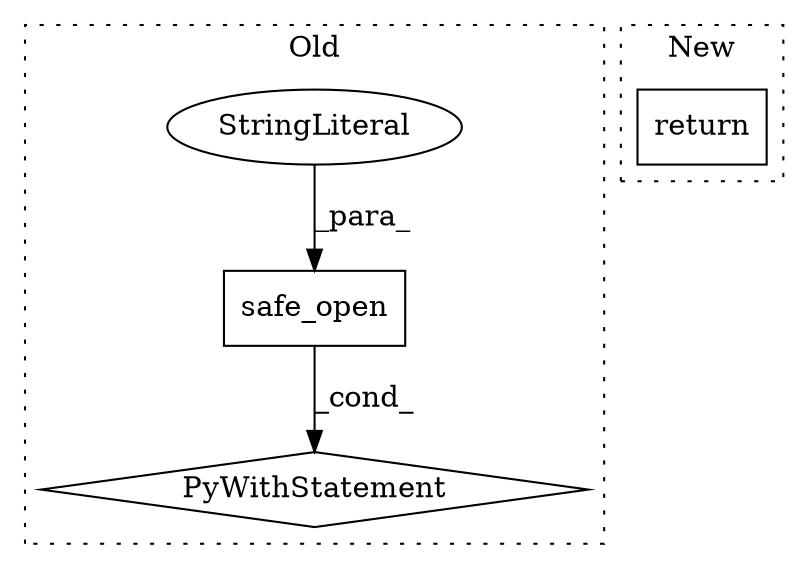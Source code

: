 digraph G {
subgraph cluster0 {
1 [label="safe_open" a="32" s="6971,6998" l="10,1" shape="box"];
3 [label="PyWithStatement" a="104" s="6961,6999" l="10,2" shape="diamond"];
4 [label="StringLiteral" a="45" s="6994" l="4" shape="ellipse"];
label = "Old";
style="dotted";
}
subgraph cluster1 {
2 [label="return" a="41" s="6290" l="7" shape="box"];
label = "New";
style="dotted";
}
1 -> 3 [label="_cond_"];
4 -> 1 [label="_para_"];
}